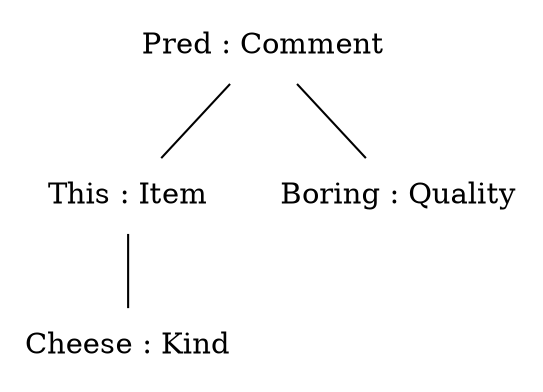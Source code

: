 graph {
n0[label = "Pred : Comment", style = "solid", shape = "plaintext"] ;
n0_0[label = "This : Item", style = "solid", shape = "plaintext"] ;
n0 -- n0_0 [style = "solid"];
n0_0_0[label = "Cheese : Kind", style = "solid", shape = "plaintext"] ;
n0_0 -- n0_0_0 [style = "solid"];
n1_0[label = "Boring : Quality", style = "solid", shape = "plaintext"] ;
n0 -- n1_0 [style = "solid"];
}